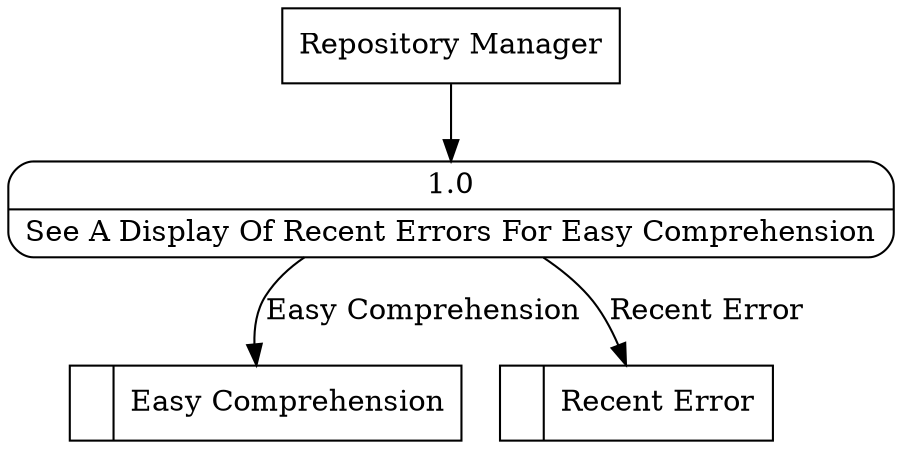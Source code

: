 digraph dfd2{ 
node[shape=record]
200 [label="<f0>  |<f1> Easy Comprehension " ];
201 [label="<f0>  |<f1> Recent Error " ];
202 [label="Repository Manager" shape=box];
203 [label="{<f0> 1.0|<f1> See A Display Of Recent Errors For Easy Comprehension }" shape=Mrecord];
202 -> 203
203 -> 201 [label="Recent Error"]
203 -> 200 [label="Easy Comprehension"]
}